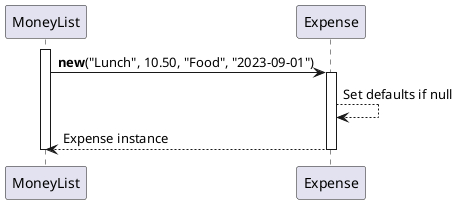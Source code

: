 @startuml Expense_Creation
participant MoneyList
participant Expense

activate MoneyList
MoneyList -> Expense : **new**("Lunch", 10.50, "Food", "2023-09-01")
activate Expense
Expense --> Expense : Set defaults if null
Expense --> MoneyList : Expense instance
deactivate Expense
deactivate MoneyList
@enduml